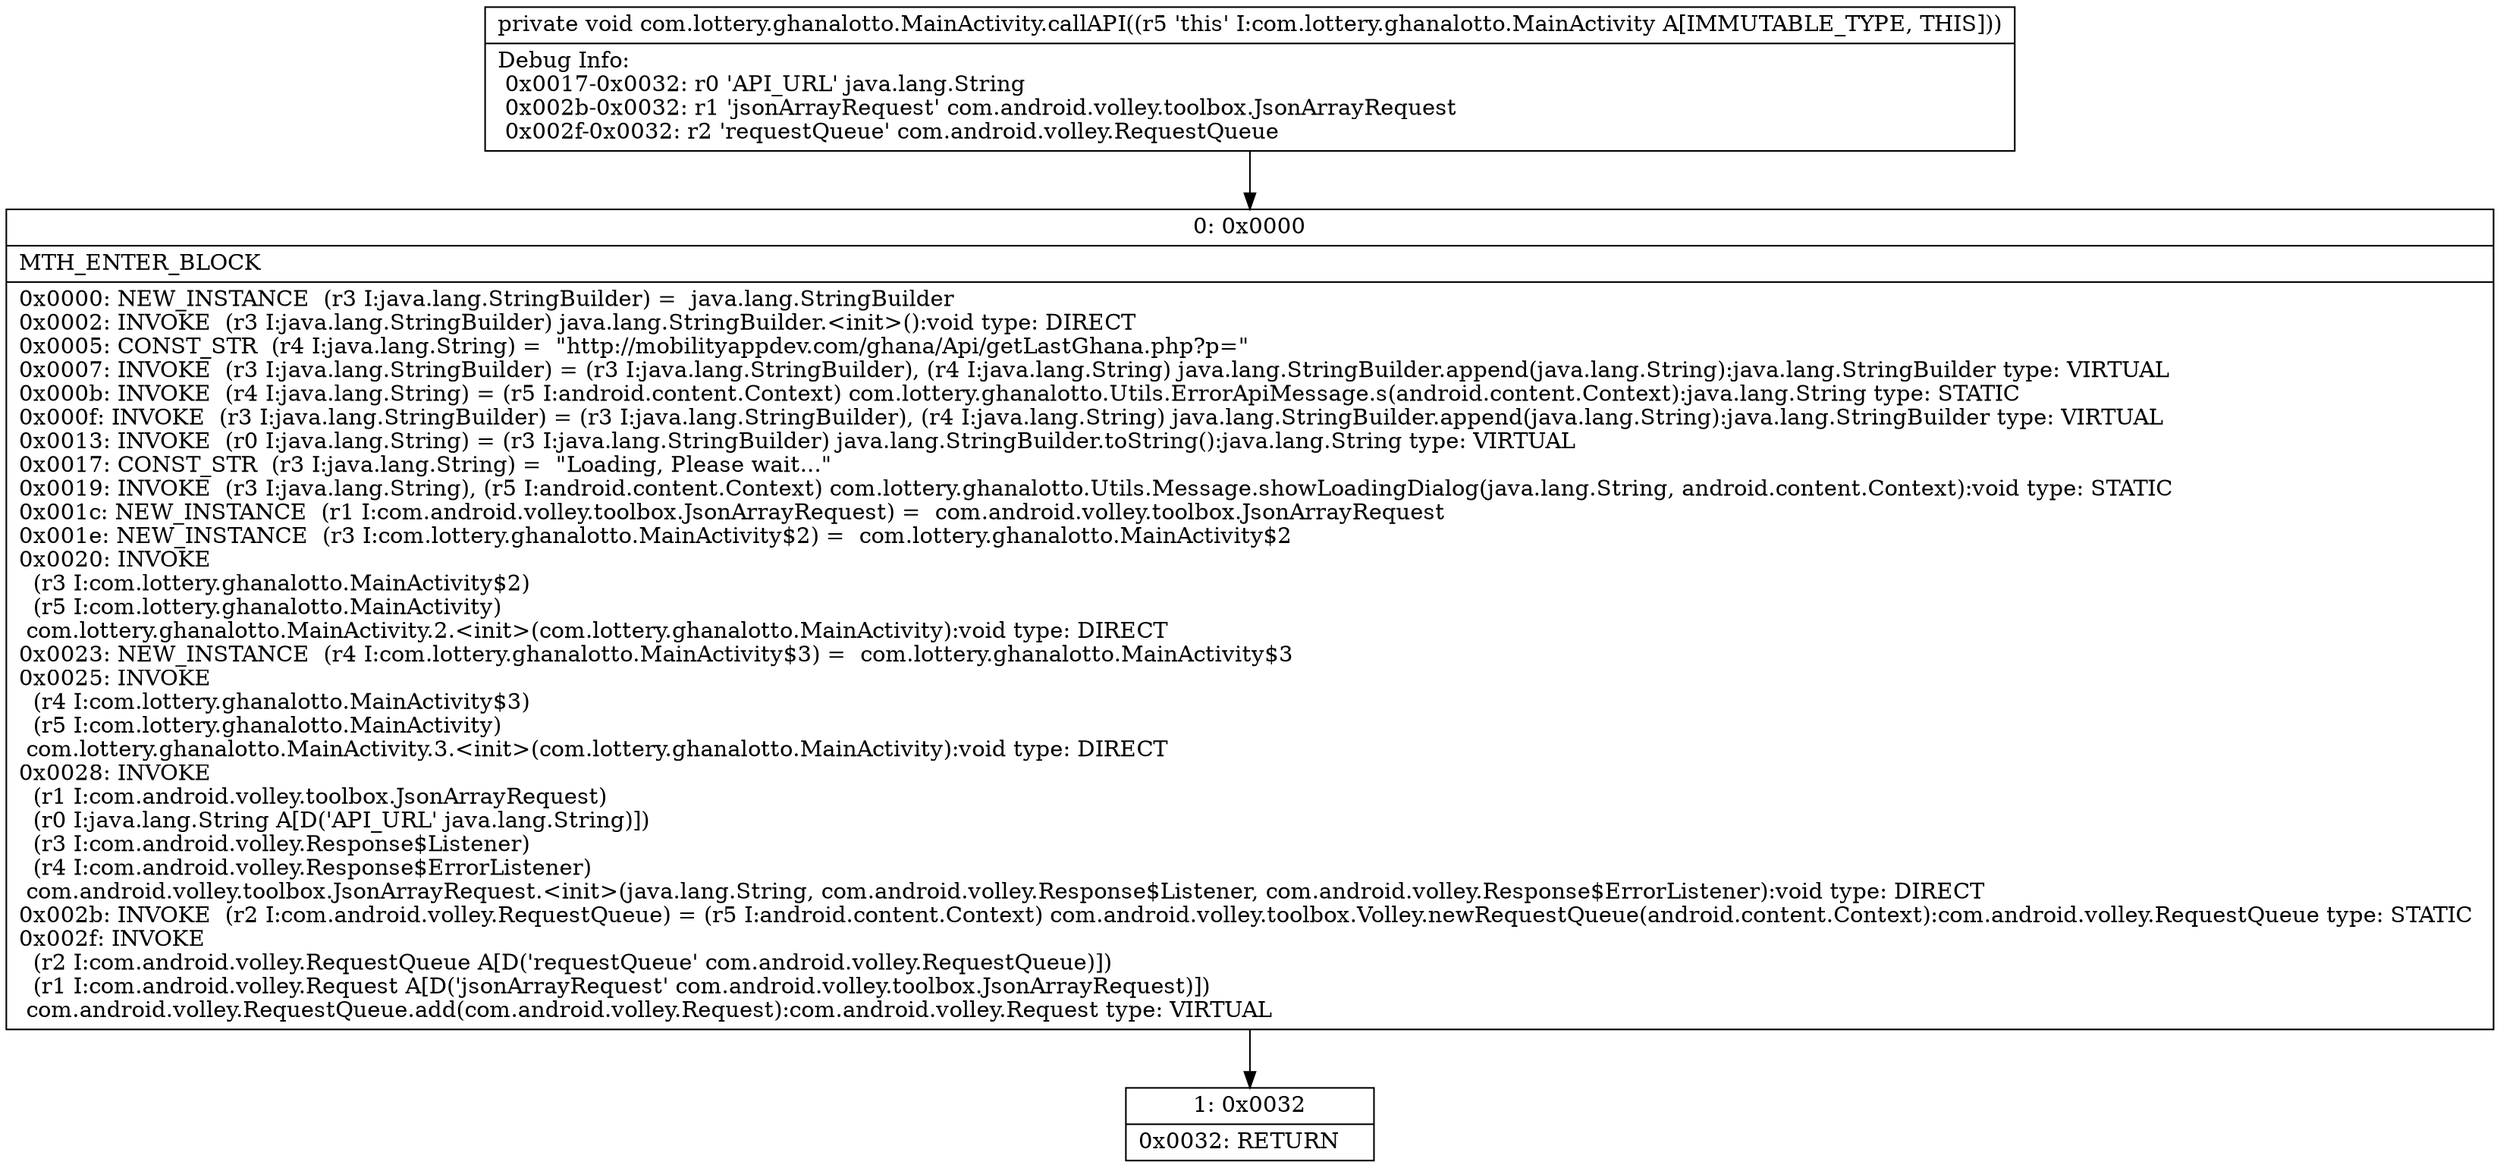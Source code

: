 digraph "CFG forcom.lottery.ghanalotto.MainActivity.callAPI()V" {
Node_0 [shape=record,label="{0\:\ 0x0000|MTH_ENTER_BLOCK\l|0x0000: NEW_INSTANCE  (r3 I:java.lang.StringBuilder) =  java.lang.StringBuilder \l0x0002: INVOKE  (r3 I:java.lang.StringBuilder) java.lang.StringBuilder.\<init\>():void type: DIRECT \l0x0005: CONST_STR  (r4 I:java.lang.String) =  \"http:\/\/mobilityappdev.com\/ghana\/Api\/getLastGhana.php?p=\" \l0x0007: INVOKE  (r3 I:java.lang.StringBuilder) = (r3 I:java.lang.StringBuilder), (r4 I:java.lang.String) java.lang.StringBuilder.append(java.lang.String):java.lang.StringBuilder type: VIRTUAL \l0x000b: INVOKE  (r4 I:java.lang.String) = (r5 I:android.content.Context) com.lottery.ghanalotto.Utils.ErrorApiMessage.s(android.content.Context):java.lang.String type: STATIC \l0x000f: INVOKE  (r3 I:java.lang.StringBuilder) = (r3 I:java.lang.StringBuilder), (r4 I:java.lang.String) java.lang.StringBuilder.append(java.lang.String):java.lang.StringBuilder type: VIRTUAL \l0x0013: INVOKE  (r0 I:java.lang.String) = (r3 I:java.lang.StringBuilder) java.lang.StringBuilder.toString():java.lang.String type: VIRTUAL \l0x0017: CONST_STR  (r3 I:java.lang.String) =  \"Loading, Please wait...\" \l0x0019: INVOKE  (r3 I:java.lang.String), (r5 I:android.content.Context) com.lottery.ghanalotto.Utils.Message.showLoadingDialog(java.lang.String, android.content.Context):void type: STATIC \l0x001c: NEW_INSTANCE  (r1 I:com.android.volley.toolbox.JsonArrayRequest) =  com.android.volley.toolbox.JsonArrayRequest \l0x001e: NEW_INSTANCE  (r3 I:com.lottery.ghanalotto.MainActivity$2) =  com.lottery.ghanalotto.MainActivity$2 \l0x0020: INVOKE  \l  (r3 I:com.lottery.ghanalotto.MainActivity$2)\l  (r5 I:com.lottery.ghanalotto.MainActivity)\l com.lottery.ghanalotto.MainActivity.2.\<init\>(com.lottery.ghanalotto.MainActivity):void type: DIRECT \l0x0023: NEW_INSTANCE  (r4 I:com.lottery.ghanalotto.MainActivity$3) =  com.lottery.ghanalotto.MainActivity$3 \l0x0025: INVOKE  \l  (r4 I:com.lottery.ghanalotto.MainActivity$3)\l  (r5 I:com.lottery.ghanalotto.MainActivity)\l com.lottery.ghanalotto.MainActivity.3.\<init\>(com.lottery.ghanalotto.MainActivity):void type: DIRECT \l0x0028: INVOKE  \l  (r1 I:com.android.volley.toolbox.JsonArrayRequest)\l  (r0 I:java.lang.String A[D('API_URL' java.lang.String)])\l  (r3 I:com.android.volley.Response$Listener)\l  (r4 I:com.android.volley.Response$ErrorListener)\l com.android.volley.toolbox.JsonArrayRequest.\<init\>(java.lang.String, com.android.volley.Response$Listener, com.android.volley.Response$ErrorListener):void type: DIRECT \l0x002b: INVOKE  (r2 I:com.android.volley.RequestQueue) = (r5 I:android.content.Context) com.android.volley.toolbox.Volley.newRequestQueue(android.content.Context):com.android.volley.RequestQueue type: STATIC \l0x002f: INVOKE  \l  (r2 I:com.android.volley.RequestQueue A[D('requestQueue' com.android.volley.RequestQueue)])\l  (r1 I:com.android.volley.Request A[D('jsonArrayRequest' com.android.volley.toolbox.JsonArrayRequest)])\l com.android.volley.RequestQueue.add(com.android.volley.Request):com.android.volley.Request type: VIRTUAL \l}"];
Node_1 [shape=record,label="{1\:\ 0x0032|0x0032: RETURN   \l}"];
MethodNode[shape=record,label="{private void com.lottery.ghanalotto.MainActivity.callAPI((r5 'this' I:com.lottery.ghanalotto.MainActivity A[IMMUTABLE_TYPE, THIS]))  | Debug Info:\l  0x0017\-0x0032: r0 'API_URL' java.lang.String\l  0x002b\-0x0032: r1 'jsonArrayRequest' com.android.volley.toolbox.JsonArrayRequest\l  0x002f\-0x0032: r2 'requestQueue' com.android.volley.RequestQueue\l}"];
MethodNode -> Node_0;
Node_0 -> Node_1;
}

